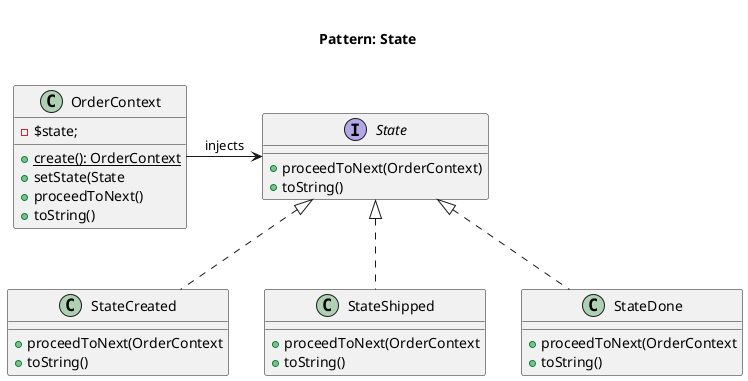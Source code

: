 @startuml
    Title <size:20>\nPattern: State\n

    class OrderContext {
        - $state;
        + {static} create(): OrderContext
        + setState(State
        + proceedToNext()
        + toString()
    }

    interface State{
        + proceedToNext(OrderContext)
        + toString()
    }

    class StateCreated implements State {
        + proceedToNext(OrderContext
        + toString()
    }

    class StateShipped implements State {
        + proceedToNext(OrderContext
        + toString()
    }

    class StateDone implements State {
        + proceedToNext(OrderContext
        + toString()
    }

    OrderContext -right-> State: injects
@enduml
